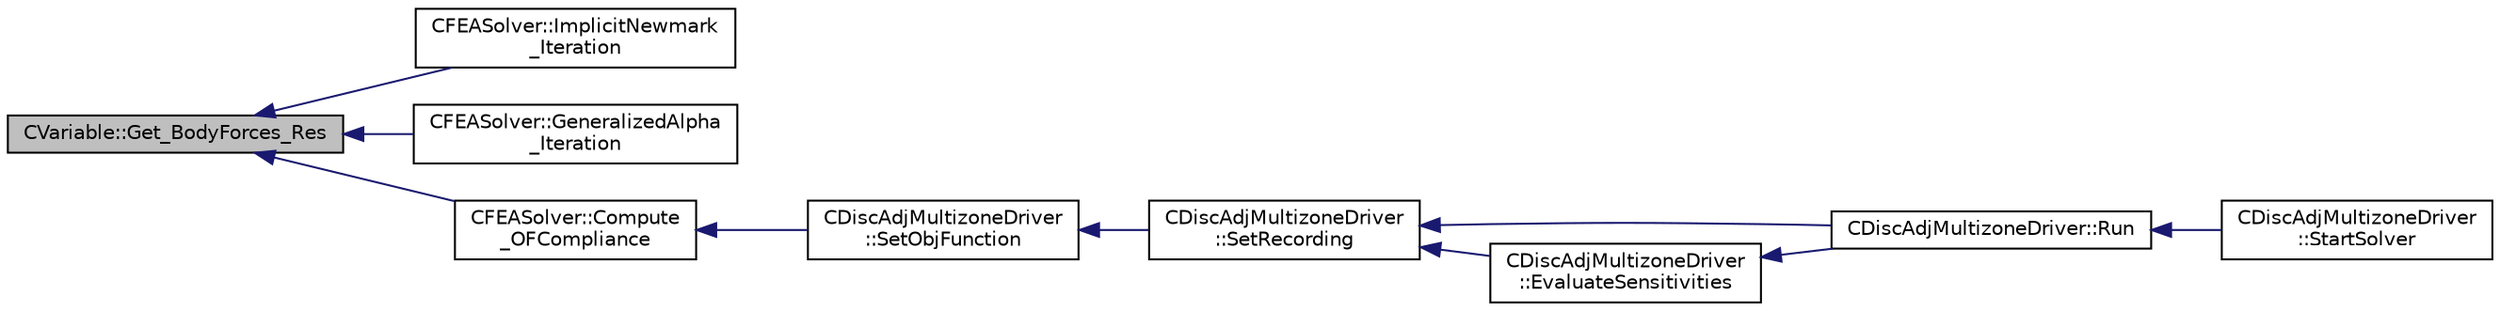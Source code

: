 digraph "CVariable::Get_BodyForces_Res"
{
  edge [fontname="Helvetica",fontsize="10",labelfontname="Helvetica",labelfontsize="10"];
  node [fontname="Helvetica",fontsize="10",shape=record];
  rankdir="LR";
  Node362 [label="CVariable::Get_BodyForces_Res",height=0.2,width=0.4,color="black", fillcolor="grey75", style="filled", fontcolor="black"];
  Node362 -> Node363 [dir="back",color="midnightblue",fontsize="10",style="solid",fontname="Helvetica"];
  Node363 [label="CFEASolver::ImplicitNewmark\l_Iteration",height=0.2,width=0.4,color="black", fillcolor="white", style="filled",URL="$class_c_f_e_a_solver.html#aa83ba08ae1eb93bd08512fd4b212d7bc",tooltip="Iterate using an implicit Newmark solver. "];
  Node362 -> Node364 [dir="back",color="midnightblue",fontsize="10",style="solid",fontname="Helvetica"];
  Node364 [label="CFEASolver::GeneralizedAlpha\l_Iteration",height=0.2,width=0.4,color="black", fillcolor="white", style="filled",URL="$class_c_f_e_a_solver.html#a78a7858bc1a78f4aa8c8ed748f270966",tooltip="Iterate using an implicit Generalized Alpha solver. "];
  Node362 -> Node365 [dir="back",color="midnightblue",fontsize="10",style="solid",fontname="Helvetica"];
  Node365 [label="CFEASolver::Compute\l_OFCompliance",height=0.2,width=0.4,color="black", fillcolor="white", style="filled",URL="$class_c_f_e_a_solver.html#a5e1856ba46e6f9e49b909ac203b10192",tooltip="Compute the compliance objective function. "];
  Node365 -> Node366 [dir="back",color="midnightblue",fontsize="10",style="solid",fontname="Helvetica"];
  Node366 [label="CDiscAdjMultizoneDriver\l::SetObjFunction",height=0.2,width=0.4,color="black", fillcolor="white", style="filled",URL="$class_c_disc_adj_multizone_driver.html#afda203e78a0e4cfde8c3fbb02ef3fd3e",tooltip="Set the objective function. "];
  Node366 -> Node367 [dir="back",color="midnightblue",fontsize="10",style="solid",fontname="Helvetica"];
  Node367 [label="CDiscAdjMultizoneDriver\l::SetRecording",height=0.2,width=0.4,color="black", fillcolor="white", style="filled",URL="$class_c_disc_adj_multizone_driver.html#a441f8669a04147aacab7df463e1dd021",tooltip="Record one iteration of the primal problem within each zone. "];
  Node367 -> Node368 [dir="back",color="midnightblue",fontsize="10",style="solid",fontname="Helvetica"];
  Node368 [label="CDiscAdjMultizoneDriver::Run",height=0.2,width=0.4,color="black", fillcolor="white", style="filled",URL="$class_c_disc_adj_multizone_driver.html#af996aecdb6d20aa4fc81c9b67295abf5",tooltip="[Overload] Run an discrete adjoint update of all solvers within multiple zones. "];
  Node368 -> Node369 [dir="back",color="midnightblue",fontsize="10",style="solid",fontname="Helvetica"];
  Node369 [label="CDiscAdjMultizoneDriver\l::StartSolver",height=0.2,width=0.4,color="black", fillcolor="white", style="filled",URL="$class_c_disc_adj_multizone_driver.html#a75de0a1a482ceeed4301a384f1515092",tooltip="[Overload] Launch the computation for discrete adjoint multizone problems. "];
  Node367 -> Node370 [dir="back",color="midnightblue",fontsize="10",style="solid",fontname="Helvetica"];
  Node370 [label="CDiscAdjMultizoneDriver\l::EvaluateSensitivities",height=0.2,width=0.4,color="black", fillcolor="white", style="filled",URL="$class_c_disc_adj_multizone_driver.html#ac2789097629674cfb7d4de64954024df",tooltip="Evaluate sensitivites for the current adjoint solution and output files. "];
  Node370 -> Node368 [dir="back",color="midnightblue",fontsize="10",style="solid",fontname="Helvetica"];
}

